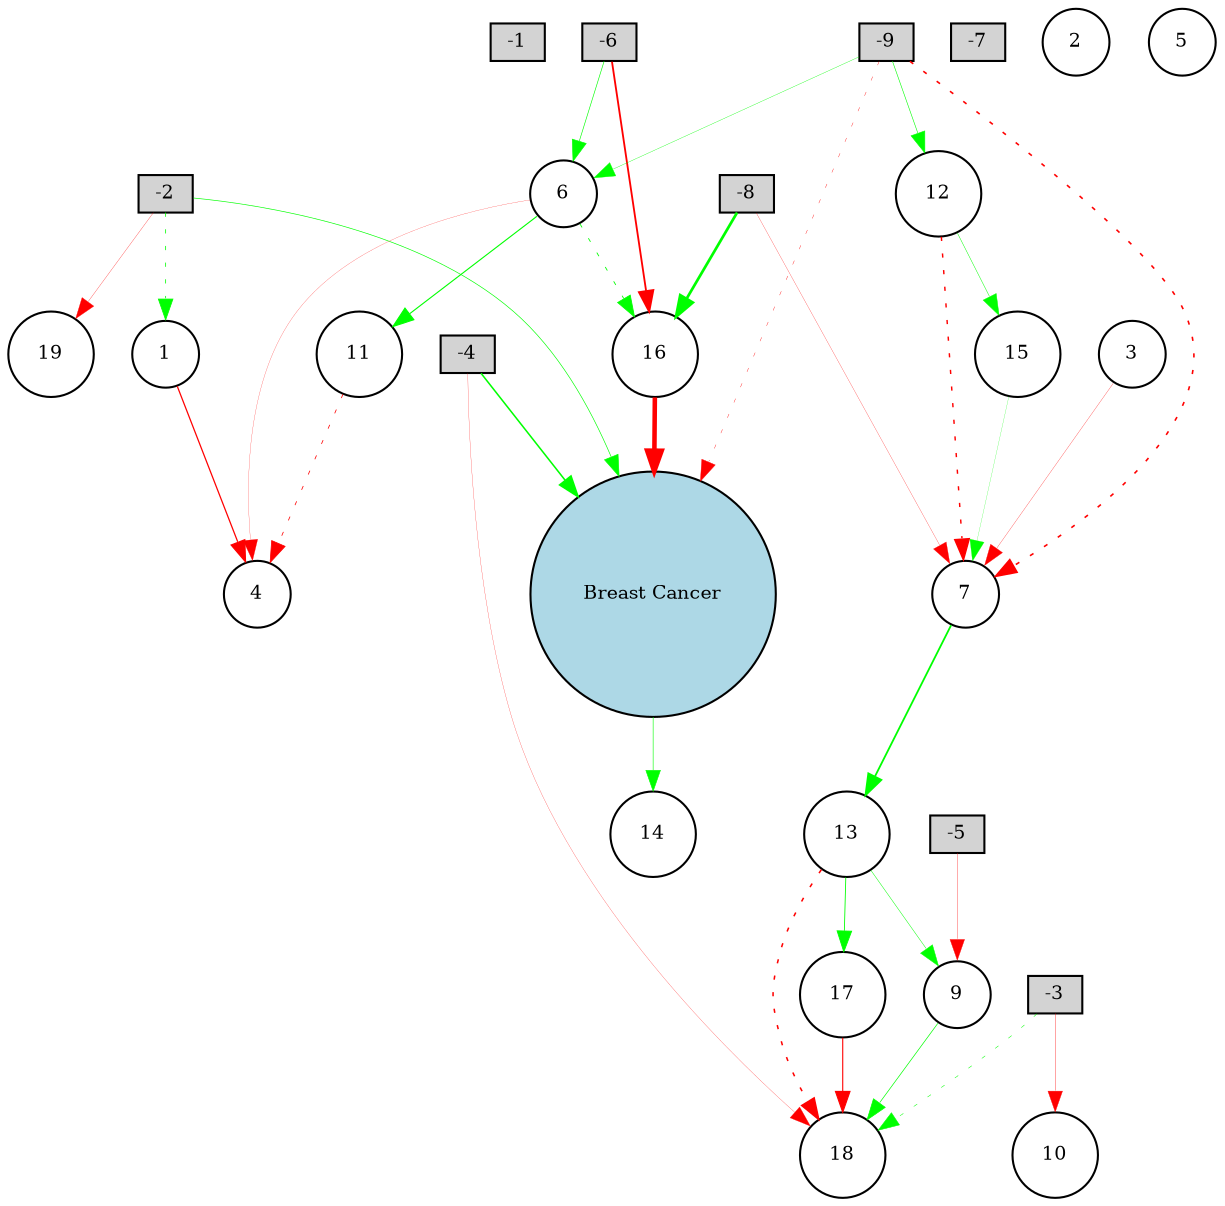 digraph {
	node [fontsize=9 height=0.2 shape=circle width=0.2]
		-1 [fillcolor=lightgray shape=box style=filled]
		-2 [fillcolor=lightgray shape=box style=filled]
		-3 [fillcolor=lightgray shape=box style=filled]
		-4 [fillcolor=lightgray shape=box style=filled]
		-5 [fillcolor=lightgray shape=box style=filled]
		-6 [fillcolor=lightgray shape=box style=filled]
		-7 [fillcolor=lightgray shape=box style=filled]
		-8 [fillcolor=lightgray shape=box style=filled]
		-9 [fillcolor=lightgray shape=box style=filled]
		"Breast Cancer" [fillcolor=lightblue style=filled]
		1 [fillcolor=white style=filled]
		2 [fillcolor=white style=filled]
		3 [fillcolor=white style=filled]
		4 [fillcolor=white style=filled]
		5 [fillcolor=white style=filled]
		6 [fillcolor=white style=filled]
		7 [fillcolor=white style=filled]
		9 [fillcolor=white style=filled]
		10 [fillcolor=white style=filled]
		11 [fillcolor=white style=filled]
		12 [fillcolor=white style=filled]
		13 [fillcolor=white style=filled]
		14 [fillcolor=white style=filled]
		15 [fillcolor=white style=filled]
		16 [fillcolor=white style=filled]
		17 [fillcolor=white style=filled]
		18 [fillcolor=white style=filled]
		19 [fillcolor=white style=filled]
			-4 -> "Breast Cancer" [color=green penwidth=0.7428532682602959 style=solid]
			16 -> "Breast Cancer" [color=red penwidth=2.189750063484977 style=solid]
			-6 -> 16 [color=red penwidth=0.8848722617560503 style=solid]
			-8 -> 7 [color=red penwidth=0.11872142301237648 style=solid]
			-4 -> 18 [color=red penwidth=0.10856946914599522 style=solid]
			-8 -> 16 [color=green penwidth=1.305644421707498 style=solid]
			13 -> 18 [color=red penwidth=0.7440009199801647 style=dotted]
			"Breast Cancer" -> 14 [color=green penwidth=0.28447393541708355 style=solid]
			-3 -> 18 [color=green penwidth=0.24627608472426857 style=dotted]
			-2 -> 1 [color=green penwidth=0.37523820734148483 style=dotted]
			6 -> 16 [color=green penwidth=0.4100786232616688 style=dotted]
			6 -> 4 [color=red penwidth=0.1014295142106938 style=solid]
			-9 -> 6 [color=green penwidth=0.1705830772234218 style=solid]
			3 -> 7 [color=red penwidth=0.1291221888205871 style=solid]
			-9 -> "Breast Cancer" [color=red penwidth=0.17890974961351241 style=dotted]
			-3 -> 10 [color=red penwidth=0.17086867561832678 style=solid]
			-6 -> 6 [color=green penwidth=0.30101637851881924 style=solid]
			6 -> 11 [color=green penwidth=0.5290230065331547 style=solid]
			11 -> 4 [color=red penwidth=0.37210102143669066 style=dotted]
			-2 -> 19 [color=red penwidth=0.1327180205334732 style=solid]
			-9 -> 7 [color=red penwidth=0.7719751096738459 style=dotted]
			13 -> 9 [color=green penwidth=0.22947567776606065 style=solid]
			9 -> 18 [color=green penwidth=0.3293652786046265 style=solid]
			7 -> 13 [color=green penwidth=0.8631068345511509 style=solid]
			-5 -> 9 [color=red penwidth=0.15668533046139205 style=solid]
			-9 -> 12 [color=green penwidth=0.2783301841734852 style=solid]
			12 -> 7 [color=red penwidth=0.6938236820617293 style=dotted]
			1 -> 4 [color=red penwidth=0.6045931311344664 style=solid]
			12 -> 15 [color=green penwidth=0.22673800656849089 style=solid]
			15 -> 7 [color=green penwidth=0.1031006735239015 style=solid]
			-2 -> "Breast Cancer" [color=green penwidth=0.31274989279639254 style=solid]
			13 -> 17 [color=green penwidth=0.4087190254488057 style=solid]
			17 -> 18 [color=red penwidth=0.5274648070349869 style=solid]
}